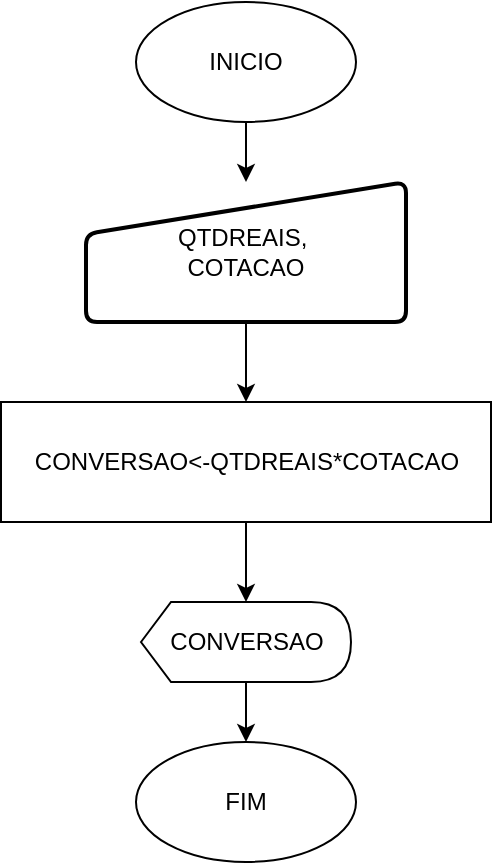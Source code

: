 <mxfile version="14.5.1" type="device"><diagram id="RUN_OmKzeLuhGoP7HrT-" name="Página-1"><mxGraphModel dx="1086" dy="504" grid="1" gridSize="10" guides="1" tooltips="1" connect="1" arrows="1" fold="1" page="1" pageScale="1" pageWidth="827" pageHeight="1169" math="0" shadow="0"><root><mxCell id="0"/><mxCell id="1" parent="0"/><mxCell id="-wW9YcQEfemd9kA-39bA-3" value="" style="edgeStyle=orthogonalEdgeStyle;rounded=0;orthogonalLoop=1;jettySize=auto;html=1;" edge="1" parent="1" source="GtxBSc8WcU1IJ-eMYJhe-1" target="-wW9YcQEfemd9kA-39bA-1"><mxGeometry relative="1" as="geometry"/></mxCell><mxCell id="GtxBSc8WcU1IJ-eMYJhe-1" value="INICIO" style="ellipse;whiteSpace=wrap;html=1;" parent="1" vertex="1"><mxGeometry x="250" y="50" width="110" height="60" as="geometry"/></mxCell><mxCell id="GtxBSc8WcU1IJ-eMYJhe-2" value="FIM" style="ellipse;whiteSpace=wrap;html=1;" parent="1" vertex="1"><mxGeometry x="250" y="420" width="110" height="60" as="geometry"/></mxCell><mxCell id="GtxBSc8WcU1IJ-eMYJhe-8" value="" style="edgeStyle=none;rounded=0;orthogonalLoop=1;jettySize=auto;html=1;" parent="1" source="GtxBSc8WcU1IJ-eMYJhe-5" target="GtxBSc8WcU1IJ-eMYJhe-7" edge="1"><mxGeometry relative="1" as="geometry"/></mxCell><mxCell id="GtxBSc8WcU1IJ-eMYJhe-5" value="CONVERSAO&amp;lt;-QTDREAIS*COTACAO" style="whiteSpace=wrap;html=1;" parent="1" vertex="1"><mxGeometry x="182.5" y="250" width="245" height="60" as="geometry"/></mxCell><mxCell id="GtxBSc8WcU1IJ-eMYJhe-9" value="" style="edgeStyle=none;rounded=0;orthogonalLoop=1;jettySize=auto;html=1;" parent="1" source="GtxBSc8WcU1IJ-eMYJhe-7" target="GtxBSc8WcU1IJ-eMYJhe-2" edge="1"><mxGeometry relative="1" as="geometry"/></mxCell><mxCell id="GtxBSc8WcU1IJ-eMYJhe-7" value="CONVERSAO" style="shape=display;whiteSpace=wrap;html=1;size=0.143;" parent="1" vertex="1"><mxGeometry x="252.5" y="350" width="105" height="40" as="geometry"/></mxCell><mxCell id="-wW9YcQEfemd9kA-39bA-4" value="" style="edgeStyle=orthogonalEdgeStyle;rounded=0;orthogonalLoop=1;jettySize=auto;html=1;" edge="1" parent="1" source="-wW9YcQEfemd9kA-39bA-1" target="GtxBSc8WcU1IJ-eMYJhe-5"><mxGeometry relative="1" as="geometry"/></mxCell><mxCell id="-wW9YcQEfemd9kA-39bA-1" value="&lt;span&gt;QTDREAIS,&amp;nbsp;&lt;/span&gt;&lt;br&gt;&lt;span&gt;COTACAO&lt;/span&gt;" style="html=1;strokeWidth=2;shape=manualInput;whiteSpace=wrap;rounded=1;size=26;arcSize=11;" vertex="1" parent="1"><mxGeometry x="225" y="140" width="160" height="70" as="geometry"/></mxCell></root></mxGraphModel></diagram></mxfile>